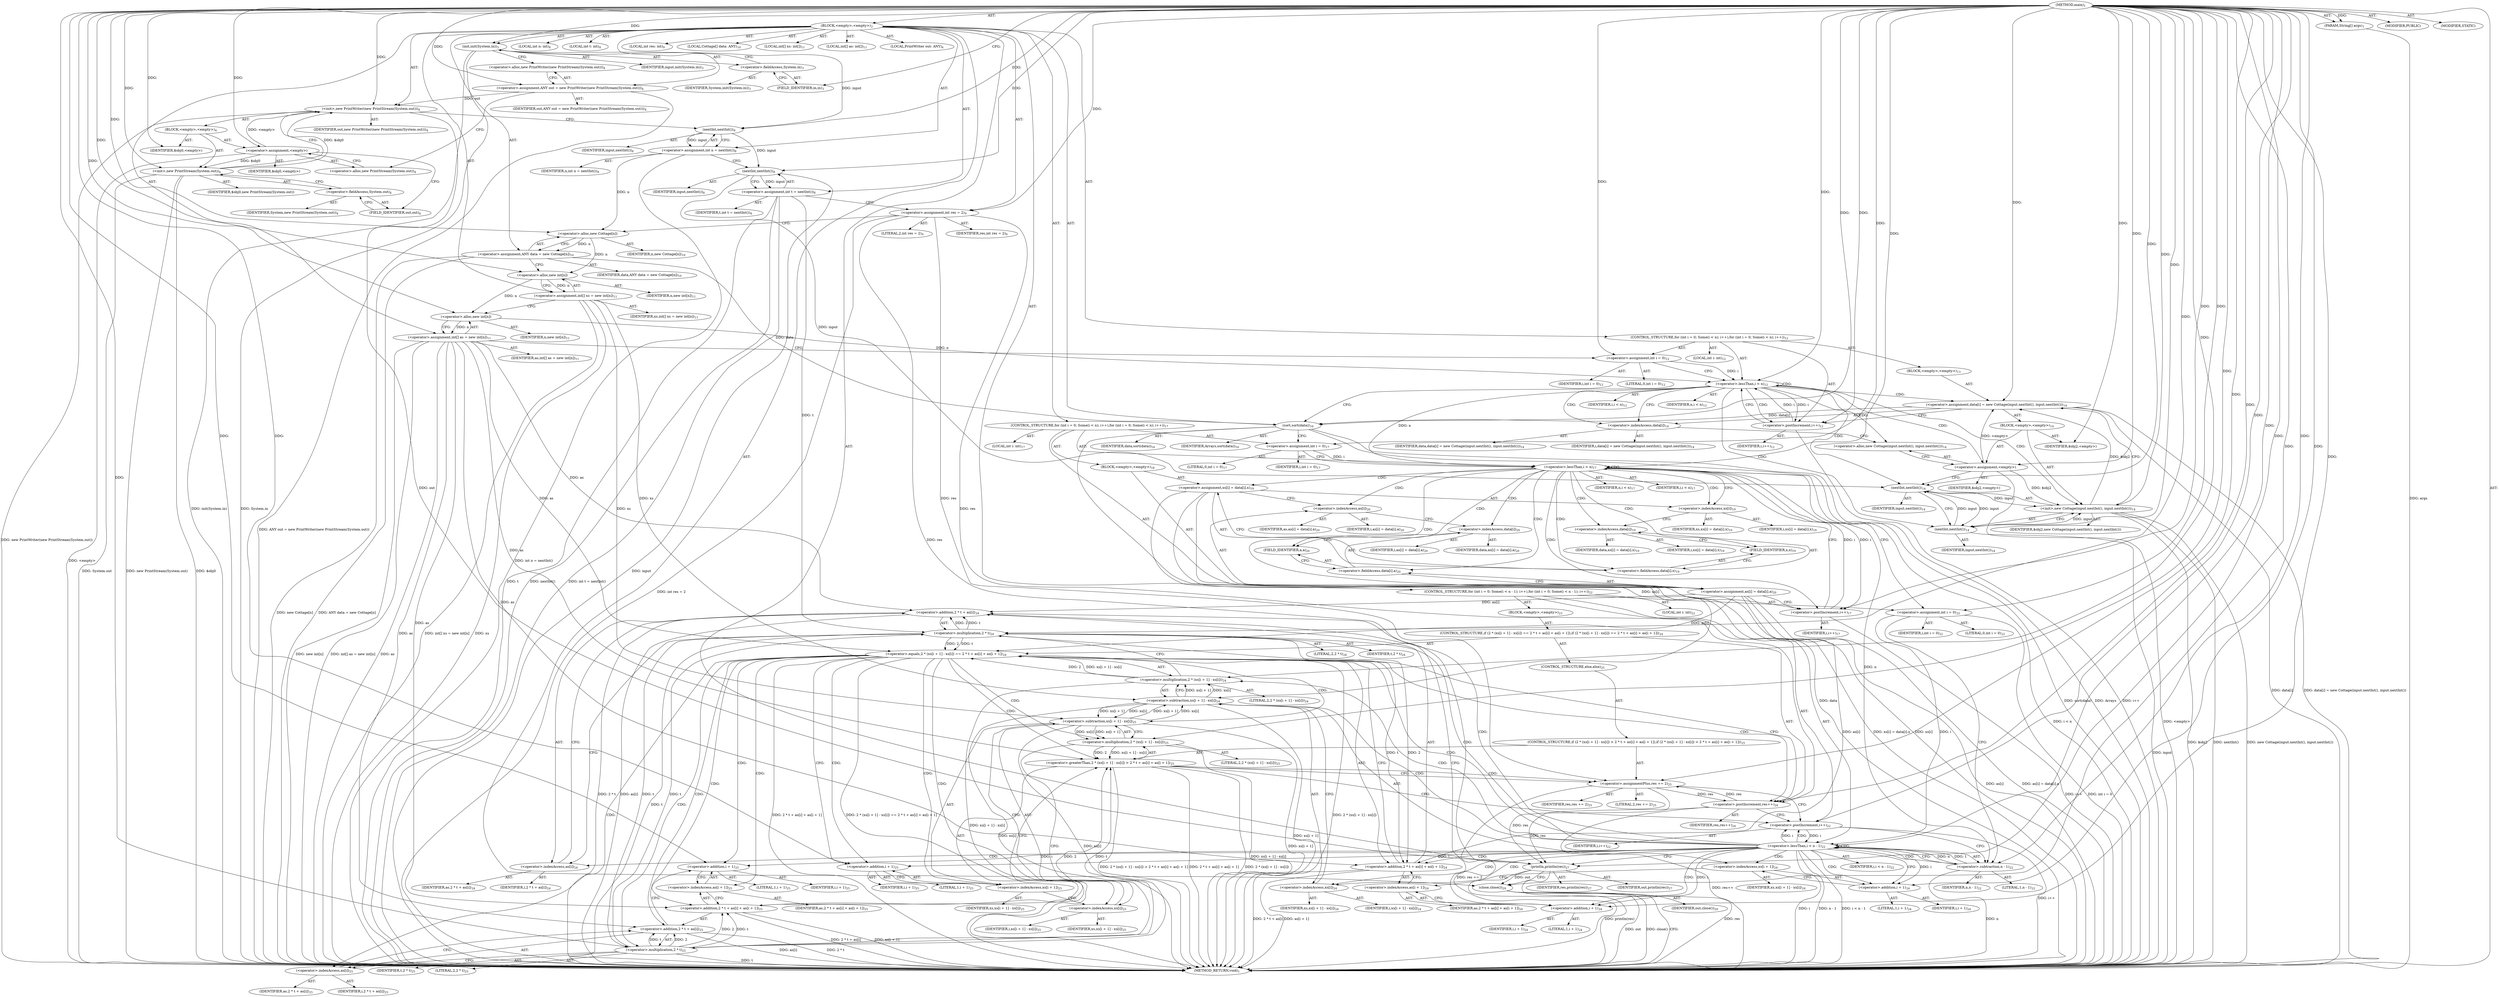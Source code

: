 digraph "main" {  
"19" [label = <(METHOD,main)<SUB>1</SUB>> ]
"20" [label = <(PARAM,String[] args)<SUB>1</SUB>> ]
"21" [label = <(BLOCK,&lt;empty&gt;,&lt;empty&gt;)<SUB>2</SUB>> ]
"22" [label = <(init,init(System.in))<SUB>3</SUB>> ]
"23" [label = <(IDENTIFIER,input,init(System.in))<SUB>3</SUB>> ]
"24" [label = <(&lt;operator&gt;.fieldAccess,System.in)<SUB>3</SUB>> ]
"25" [label = <(IDENTIFIER,System,init(System.in))<SUB>3</SUB>> ]
"26" [label = <(FIELD_IDENTIFIER,in,in)<SUB>3</SUB>> ]
"4" [label = <(LOCAL,PrintWriter out: ANY)<SUB>4</SUB>> ]
"27" [label = <(&lt;operator&gt;.assignment,ANY out = new PrintWriter(new PrintStream(System.out)))<SUB>4</SUB>> ]
"28" [label = <(IDENTIFIER,out,ANY out = new PrintWriter(new PrintStream(System.out)))<SUB>4</SUB>> ]
"29" [label = <(&lt;operator&gt;.alloc,new PrintWriter(new PrintStream(System.out)))<SUB>4</SUB>> ]
"30" [label = <(&lt;init&gt;,new PrintWriter(new PrintStream(System.out)))<SUB>4</SUB>> ]
"3" [label = <(IDENTIFIER,out,new PrintWriter(new PrintStream(System.out)))<SUB>4</SUB>> ]
"31" [label = <(BLOCK,&lt;empty&gt;,&lt;empty&gt;)<SUB>4</SUB>> ]
"32" [label = <(&lt;operator&gt;.assignment,&lt;empty&gt;)> ]
"33" [label = <(IDENTIFIER,$obj0,&lt;empty&gt;)> ]
"34" [label = <(&lt;operator&gt;.alloc,new PrintStream(System.out))<SUB>4</SUB>> ]
"35" [label = <(&lt;init&gt;,new PrintStream(System.out))<SUB>4</SUB>> ]
"36" [label = <(IDENTIFIER,$obj0,new PrintStream(System.out))> ]
"37" [label = <(&lt;operator&gt;.fieldAccess,System.out)<SUB>4</SUB>> ]
"38" [label = <(IDENTIFIER,System,new PrintStream(System.out))<SUB>4</SUB>> ]
"39" [label = <(FIELD_IDENTIFIER,out,out)<SUB>4</SUB>> ]
"40" [label = <(IDENTIFIER,$obj0,&lt;empty&gt;)> ]
"41" [label = <(LOCAL,int n: int)<SUB>8</SUB>> ]
"42" [label = <(LOCAL,int t: int)<SUB>8</SUB>> ]
"43" [label = <(&lt;operator&gt;.assignment,int n = nextInt())<SUB>8</SUB>> ]
"44" [label = <(IDENTIFIER,n,int n = nextInt())<SUB>8</SUB>> ]
"45" [label = <(nextInt,nextInt())<SUB>8</SUB>> ]
"46" [label = <(IDENTIFIER,input,nextInt())<SUB>8</SUB>> ]
"47" [label = <(&lt;operator&gt;.assignment,int t = nextInt())<SUB>8</SUB>> ]
"48" [label = <(IDENTIFIER,t,int t = nextInt())<SUB>8</SUB>> ]
"49" [label = <(nextInt,nextInt())<SUB>8</SUB>> ]
"50" [label = <(IDENTIFIER,input,nextInt())<SUB>8</SUB>> ]
"51" [label = <(LOCAL,int res: int)<SUB>9</SUB>> ]
"52" [label = <(&lt;operator&gt;.assignment,int res = 2)<SUB>9</SUB>> ]
"53" [label = <(IDENTIFIER,res,int res = 2)<SUB>9</SUB>> ]
"54" [label = <(LITERAL,2,int res = 2)<SUB>9</SUB>> ]
"55" [label = <(LOCAL,Cottage[] data: ANY)<SUB>10</SUB>> ]
"56" [label = <(&lt;operator&gt;.assignment,ANY data = new Cottage[n])<SUB>10</SUB>> ]
"57" [label = <(IDENTIFIER,data,ANY data = new Cottage[n])<SUB>10</SUB>> ]
"58" [label = <(&lt;operator&gt;.alloc,new Cottage[n])> ]
"59" [label = <(IDENTIFIER,n,new Cottage[n])<SUB>10</SUB>> ]
"60" [label = <(LOCAL,int[] xs: int[])<SUB>11</SUB>> ]
"61" [label = <(LOCAL,int[] as: int[])<SUB>11</SUB>> ]
"62" [label = <(&lt;operator&gt;.assignment,int[] xs = new int[n])<SUB>11</SUB>> ]
"63" [label = <(IDENTIFIER,xs,int[] xs = new int[n])<SUB>11</SUB>> ]
"64" [label = <(&lt;operator&gt;.alloc,new int[n])> ]
"65" [label = <(IDENTIFIER,n,new int[n])<SUB>11</SUB>> ]
"66" [label = <(&lt;operator&gt;.assignment,int[] as = new int[n])<SUB>11</SUB>> ]
"67" [label = <(IDENTIFIER,as,int[] as = new int[n])<SUB>11</SUB>> ]
"68" [label = <(&lt;operator&gt;.alloc,new int[n])> ]
"69" [label = <(IDENTIFIER,n,new int[n])<SUB>11</SUB>> ]
"70" [label = <(CONTROL_STRUCTURE,for (int i = 0; Some(i &lt; n); i++),for (int i = 0; Some(i &lt; n); i++))<SUB>12</SUB>> ]
"71" [label = <(LOCAL,int i: int)<SUB>12</SUB>> ]
"72" [label = <(&lt;operator&gt;.assignment,int i = 0)<SUB>12</SUB>> ]
"73" [label = <(IDENTIFIER,i,int i = 0)<SUB>12</SUB>> ]
"74" [label = <(LITERAL,0,int i = 0)<SUB>12</SUB>> ]
"75" [label = <(&lt;operator&gt;.lessThan,i &lt; n)<SUB>12</SUB>> ]
"76" [label = <(IDENTIFIER,i,i &lt; n)<SUB>12</SUB>> ]
"77" [label = <(IDENTIFIER,n,i &lt; n)<SUB>12</SUB>> ]
"78" [label = <(&lt;operator&gt;.postIncrement,i++)<SUB>12</SUB>> ]
"79" [label = <(IDENTIFIER,i,i++)<SUB>12</SUB>> ]
"80" [label = <(BLOCK,&lt;empty&gt;,&lt;empty&gt;)<SUB>13</SUB>> ]
"81" [label = <(&lt;operator&gt;.assignment,data[i] = new Cottage(input.nextInt(), input.nextInt()))<SUB>14</SUB>> ]
"82" [label = <(&lt;operator&gt;.indexAccess,data[i])<SUB>14</SUB>> ]
"83" [label = <(IDENTIFIER,data,data[i] = new Cottage(input.nextInt(), input.nextInt()))<SUB>14</SUB>> ]
"84" [label = <(IDENTIFIER,i,data[i] = new Cottage(input.nextInt(), input.nextInt()))<SUB>14</SUB>> ]
"85" [label = <(BLOCK,&lt;empty&gt;,&lt;empty&gt;)<SUB>14</SUB>> ]
"86" [label = <(&lt;operator&gt;.assignment,&lt;empty&gt;)> ]
"87" [label = <(IDENTIFIER,$obj2,&lt;empty&gt;)> ]
"88" [label = <(&lt;operator&gt;.alloc,new Cottage(input.nextInt(), input.nextInt()))<SUB>14</SUB>> ]
"89" [label = <(&lt;init&gt;,new Cottage(input.nextInt(), input.nextInt()))<SUB>14</SUB>> ]
"90" [label = <(IDENTIFIER,$obj2,new Cottage(input.nextInt(), input.nextInt()))> ]
"91" [label = <(nextInt,nextInt())<SUB>14</SUB>> ]
"92" [label = <(IDENTIFIER,input,nextInt())<SUB>14</SUB>> ]
"93" [label = <(nextInt,nextInt())<SUB>14</SUB>> ]
"94" [label = <(IDENTIFIER,input,nextInt())<SUB>14</SUB>> ]
"95" [label = <(IDENTIFIER,$obj2,&lt;empty&gt;)> ]
"96" [label = <(sort,sort(data))<SUB>16</SUB>> ]
"97" [label = <(IDENTIFIER,Arrays,sort(data))<SUB>16</SUB>> ]
"98" [label = <(IDENTIFIER,data,sort(data))<SUB>16</SUB>> ]
"99" [label = <(CONTROL_STRUCTURE,for (int i = 0; Some(i &lt; n); i++),for (int i = 0; Some(i &lt; n); i++))<SUB>17</SUB>> ]
"100" [label = <(LOCAL,int i: int)<SUB>17</SUB>> ]
"101" [label = <(&lt;operator&gt;.assignment,int i = 0)<SUB>17</SUB>> ]
"102" [label = <(IDENTIFIER,i,int i = 0)<SUB>17</SUB>> ]
"103" [label = <(LITERAL,0,int i = 0)<SUB>17</SUB>> ]
"104" [label = <(&lt;operator&gt;.lessThan,i &lt; n)<SUB>17</SUB>> ]
"105" [label = <(IDENTIFIER,i,i &lt; n)<SUB>17</SUB>> ]
"106" [label = <(IDENTIFIER,n,i &lt; n)<SUB>17</SUB>> ]
"107" [label = <(&lt;operator&gt;.postIncrement,i++)<SUB>17</SUB>> ]
"108" [label = <(IDENTIFIER,i,i++)<SUB>17</SUB>> ]
"109" [label = <(BLOCK,&lt;empty&gt;,&lt;empty&gt;)<SUB>18</SUB>> ]
"110" [label = <(&lt;operator&gt;.assignment,xs[i] = data[i].x)<SUB>19</SUB>> ]
"111" [label = <(&lt;operator&gt;.indexAccess,xs[i])<SUB>19</SUB>> ]
"112" [label = <(IDENTIFIER,xs,xs[i] = data[i].x)<SUB>19</SUB>> ]
"113" [label = <(IDENTIFIER,i,xs[i] = data[i].x)<SUB>19</SUB>> ]
"114" [label = <(&lt;operator&gt;.fieldAccess,data[i].x)<SUB>19</SUB>> ]
"115" [label = <(&lt;operator&gt;.indexAccess,data[i])<SUB>19</SUB>> ]
"116" [label = <(IDENTIFIER,data,xs[i] = data[i].x)<SUB>19</SUB>> ]
"117" [label = <(IDENTIFIER,i,xs[i] = data[i].x)<SUB>19</SUB>> ]
"118" [label = <(FIELD_IDENTIFIER,x,x)<SUB>19</SUB>> ]
"119" [label = <(&lt;operator&gt;.assignment,as[i] = data[i].a)<SUB>20</SUB>> ]
"120" [label = <(&lt;operator&gt;.indexAccess,as[i])<SUB>20</SUB>> ]
"121" [label = <(IDENTIFIER,as,as[i] = data[i].a)<SUB>20</SUB>> ]
"122" [label = <(IDENTIFIER,i,as[i] = data[i].a)<SUB>20</SUB>> ]
"123" [label = <(&lt;operator&gt;.fieldAccess,data[i].a)<SUB>20</SUB>> ]
"124" [label = <(&lt;operator&gt;.indexAccess,data[i])<SUB>20</SUB>> ]
"125" [label = <(IDENTIFIER,data,as[i] = data[i].a)<SUB>20</SUB>> ]
"126" [label = <(IDENTIFIER,i,as[i] = data[i].a)<SUB>20</SUB>> ]
"127" [label = <(FIELD_IDENTIFIER,a,a)<SUB>20</SUB>> ]
"128" [label = <(CONTROL_STRUCTURE,for (int i = 0; Some(i &lt; n - 1); i++),for (int i = 0; Some(i &lt; n - 1); i++))<SUB>22</SUB>> ]
"129" [label = <(LOCAL,int i: int)<SUB>22</SUB>> ]
"130" [label = <(&lt;operator&gt;.assignment,int i = 0)<SUB>22</SUB>> ]
"131" [label = <(IDENTIFIER,i,int i = 0)<SUB>22</SUB>> ]
"132" [label = <(LITERAL,0,int i = 0)<SUB>22</SUB>> ]
"133" [label = <(&lt;operator&gt;.lessThan,i &lt; n - 1)<SUB>22</SUB>> ]
"134" [label = <(IDENTIFIER,i,i &lt; n - 1)<SUB>22</SUB>> ]
"135" [label = <(&lt;operator&gt;.subtraction,n - 1)<SUB>22</SUB>> ]
"136" [label = <(IDENTIFIER,n,n - 1)<SUB>22</SUB>> ]
"137" [label = <(LITERAL,1,n - 1)<SUB>22</SUB>> ]
"138" [label = <(&lt;operator&gt;.postIncrement,i++)<SUB>22</SUB>> ]
"139" [label = <(IDENTIFIER,i,i++)<SUB>22</SUB>> ]
"140" [label = <(BLOCK,&lt;empty&gt;,&lt;empty&gt;)<SUB>23</SUB>> ]
"141" [label = <(CONTROL_STRUCTURE,if (2 * (xs[i + 1] - xs[i]) == 2 * t + as[i] + as[i + 1]),if (2 * (xs[i + 1] - xs[i]) == 2 * t + as[i] + as[i + 1]))<SUB>24</SUB>> ]
"142" [label = <(&lt;operator&gt;.equals,2 * (xs[i + 1] - xs[i]) == 2 * t + as[i] + as[i + 1])<SUB>24</SUB>> ]
"143" [label = <(&lt;operator&gt;.multiplication,2 * (xs[i + 1] - xs[i]))<SUB>24</SUB>> ]
"144" [label = <(LITERAL,2,2 * (xs[i + 1] - xs[i]))<SUB>24</SUB>> ]
"145" [label = <(&lt;operator&gt;.subtraction,xs[i + 1] - xs[i])<SUB>24</SUB>> ]
"146" [label = <(&lt;operator&gt;.indexAccess,xs[i + 1])<SUB>24</SUB>> ]
"147" [label = <(IDENTIFIER,xs,xs[i + 1] - xs[i])<SUB>24</SUB>> ]
"148" [label = <(&lt;operator&gt;.addition,i + 1)<SUB>24</SUB>> ]
"149" [label = <(IDENTIFIER,i,i + 1)<SUB>24</SUB>> ]
"150" [label = <(LITERAL,1,i + 1)<SUB>24</SUB>> ]
"151" [label = <(&lt;operator&gt;.indexAccess,xs[i])<SUB>24</SUB>> ]
"152" [label = <(IDENTIFIER,xs,xs[i + 1] - xs[i])<SUB>24</SUB>> ]
"153" [label = <(IDENTIFIER,i,xs[i + 1] - xs[i])<SUB>24</SUB>> ]
"154" [label = <(&lt;operator&gt;.addition,2 * t + as[i] + as[i + 1])<SUB>24</SUB>> ]
"155" [label = <(&lt;operator&gt;.addition,2 * t + as[i])<SUB>24</SUB>> ]
"156" [label = <(&lt;operator&gt;.multiplication,2 * t)<SUB>24</SUB>> ]
"157" [label = <(LITERAL,2,2 * t)<SUB>24</SUB>> ]
"158" [label = <(IDENTIFIER,t,2 * t)<SUB>24</SUB>> ]
"159" [label = <(&lt;operator&gt;.indexAccess,as[i])<SUB>24</SUB>> ]
"160" [label = <(IDENTIFIER,as,2 * t + as[i])<SUB>24</SUB>> ]
"161" [label = <(IDENTIFIER,i,2 * t + as[i])<SUB>24</SUB>> ]
"162" [label = <(&lt;operator&gt;.indexAccess,as[i + 1])<SUB>24</SUB>> ]
"163" [label = <(IDENTIFIER,as,2 * t + as[i] + as[i + 1])<SUB>24</SUB>> ]
"164" [label = <(&lt;operator&gt;.addition,i + 1)<SUB>24</SUB>> ]
"165" [label = <(IDENTIFIER,i,i + 1)<SUB>24</SUB>> ]
"166" [label = <(LITERAL,1,i + 1)<SUB>24</SUB>> ]
"167" [label = <(&lt;operator&gt;.postIncrement,res++)<SUB>24</SUB>> ]
"168" [label = <(IDENTIFIER,res,res++)<SUB>24</SUB>> ]
"169" [label = <(CONTROL_STRUCTURE,else,else)<SUB>25</SUB>> ]
"170" [label = <(CONTROL_STRUCTURE,if (2 * (xs[i + 1] - xs[i]) &gt; 2 * t + as[i] + as[i + 1]),if (2 * (xs[i + 1] - xs[i]) &gt; 2 * t + as[i] + as[i + 1]))<SUB>25</SUB>> ]
"171" [label = <(&lt;operator&gt;.greaterThan,2 * (xs[i + 1] - xs[i]) &gt; 2 * t + as[i] + as[i + 1])<SUB>25</SUB>> ]
"172" [label = <(&lt;operator&gt;.multiplication,2 * (xs[i + 1] - xs[i]))<SUB>25</SUB>> ]
"173" [label = <(LITERAL,2,2 * (xs[i + 1] - xs[i]))<SUB>25</SUB>> ]
"174" [label = <(&lt;operator&gt;.subtraction,xs[i + 1] - xs[i])<SUB>25</SUB>> ]
"175" [label = <(&lt;operator&gt;.indexAccess,xs[i + 1])<SUB>25</SUB>> ]
"176" [label = <(IDENTIFIER,xs,xs[i + 1] - xs[i])<SUB>25</SUB>> ]
"177" [label = <(&lt;operator&gt;.addition,i + 1)<SUB>25</SUB>> ]
"178" [label = <(IDENTIFIER,i,i + 1)<SUB>25</SUB>> ]
"179" [label = <(LITERAL,1,i + 1)<SUB>25</SUB>> ]
"180" [label = <(&lt;operator&gt;.indexAccess,xs[i])<SUB>25</SUB>> ]
"181" [label = <(IDENTIFIER,xs,xs[i + 1] - xs[i])<SUB>25</SUB>> ]
"182" [label = <(IDENTIFIER,i,xs[i + 1] - xs[i])<SUB>25</SUB>> ]
"183" [label = <(&lt;operator&gt;.addition,2 * t + as[i] + as[i + 1])<SUB>25</SUB>> ]
"184" [label = <(&lt;operator&gt;.addition,2 * t + as[i])<SUB>25</SUB>> ]
"185" [label = <(&lt;operator&gt;.multiplication,2 * t)<SUB>25</SUB>> ]
"186" [label = <(LITERAL,2,2 * t)<SUB>25</SUB>> ]
"187" [label = <(IDENTIFIER,t,2 * t)<SUB>25</SUB>> ]
"188" [label = <(&lt;operator&gt;.indexAccess,as[i])<SUB>25</SUB>> ]
"189" [label = <(IDENTIFIER,as,2 * t + as[i])<SUB>25</SUB>> ]
"190" [label = <(IDENTIFIER,i,2 * t + as[i])<SUB>25</SUB>> ]
"191" [label = <(&lt;operator&gt;.indexAccess,as[i + 1])<SUB>25</SUB>> ]
"192" [label = <(IDENTIFIER,as,2 * t + as[i] + as[i + 1])<SUB>25</SUB>> ]
"193" [label = <(&lt;operator&gt;.addition,i + 1)<SUB>25</SUB>> ]
"194" [label = <(IDENTIFIER,i,i + 1)<SUB>25</SUB>> ]
"195" [label = <(LITERAL,1,i + 1)<SUB>25</SUB>> ]
"196" [label = <(&lt;operator&gt;.assignmentPlus,res += 2)<SUB>25</SUB>> ]
"197" [label = <(IDENTIFIER,res,res += 2)<SUB>25</SUB>> ]
"198" [label = <(LITERAL,2,res += 2)<SUB>25</SUB>> ]
"199" [label = <(println,println(res))<SUB>27</SUB>> ]
"200" [label = <(IDENTIFIER,out,println(res))<SUB>27</SUB>> ]
"201" [label = <(IDENTIFIER,res,println(res))<SUB>27</SUB>> ]
"202" [label = <(close,close())<SUB>29</SUB>> ]
"203" [label = <(IDENTIFIER,out,close())<SUB>29</SUB>> ]
"204" [label = <(MODIFIER,PUBLIC)> ]
"205" [label = <(MODIFIER,STATIC)> ]
"206" [label = <(METHOD_RETURN,void)<SUB>1</SUB>> ]
  "19" -> "20"  [ label = "AST: "] 
  "19" -> "21"  [ label = "AST: "] 
  "19" -> "204"  [ label = "AST: "] 
  "19" -> "205"  [ label = "AST: "] 
  "19" -> "206"  [ label = "AST: "] 
  "21" -> "22"  [ label = "AST: "] 
  "21" -> "4"  [ label = "AST: "] 
  "21" -> "27"  [ label = "AST: "] 
  "21" -> "30"  [ label = "AST: "] 
  "21" -> "41"  [ label = "AST: "] 
  "21" -> "42"  [ label = "AST: "] 
  "21" -> "43"  [ label = "AST: "] 
  "21" -> "47"  [ label = "AST: "] 
  "21" -> "51"  [ label = "AST: "] 
  "21" -> "52"  [ label = "AST: "] 
  "21" -> "55"  [ label = "AST: "] 
  "21" -> "56"  [ label = "AST: "] 
  "21" -> "60"  [ label = "AST: "] 
  "21" -> "61"  [ label = "AST: "] 
  "21" -> "62"  [ label = "AST: "] 
  "21" -> "66"  [ label = "AST: "] 
  "21" -> "70"  [ label = "AST: "] 
  "21" -> "96"  [ label = "AST: "] 
  "21" -> "99"  [ label = "AST: "] 
  "21" -> "128"  [ label = "AST: "] 
  "21" -> "199"  [ label = "AST: "] 
  "21" -> "202"  [ label = "AST: "] 
  "22" -> "23"  [ label = "AST: "] 
  "22" -> "24"  [ label = "AST: "] 
  "24" -> "25"  [ label = "AST: "] 
  "24" -> "26"  [ label = "AST: "] 
  "27" -> "28"  [ label = "AST: "] 
  "27" -> "29"  [ label = "AST: "] 
  "30" -> "3"  [ label = "AST: "] 
  "30" -> "31"  [ label = "AST: "] 
  "31" -> "32"  [ label = "AST: "] 
  "31" -> "35"  [ label = "AST: "] 
  "31" -> "40"  [ label = "AST: "] 
  "32" -> "33"  [ label = "AST: "] 
  "32" -> "34"  [ label = "AST: "] 
  "35" -> "36"  [ label = "AST: "] 
  "35" -> "37"  [ label = "AST: "] 
  "37" -> "38"  [ label = "AST: "] 
  "37" -> "39"  [ label = "AST: "] 
  "43" -> "44"  [ label = "AST: "] 
  "43" -> "45"  [ label = "AST: "] 
  "45" -> "46"  [ label = "AST: "] 
  "47" -> "48"  [ label = "AST: "] 
  "47" -> "49"  [ label = "AST: "] 
  "49" -> "50"  [ label = "AST: "] 
  "52" -> "53"  [ label = "AST: "] 
  "52" -> "54"  [ label = "AST: "] 
  "56" -> "57"  [ label = "AST: "] 
  "56" -> "58"  [ label = "AST: "] 
  "58" -> "59"  [ label = "AST: "] 
  "62" -> "63"  [ label = "AST: "] 
  "62" -> "64"  [ label = "AST: "] 
  "64" -> "65"  [ label = "AST: "] 
  "66" -> "67"  [ label = "AST: "] 
  "66" -> "68"  [ label = "AST: "] 
  "68" -> "69"  [ label = "AST: "] 
  "70" -> "71"  [ label = "AST: "] 
  "70" -> "72"  [ label = "AST: "] 
  "70" -> "75"  [ label = "AST: "] 
  "70" -> "78"  [ label = "AST: "] 
  "70" -> "80"  [ label = "AST: "] 
  "72" -> "73"  [ label = "AST: "] 
  "72" -> "74"  [ label = "AST: "] 
  "75" -> "76"  [ label = "AST: "] 
  "75" -> "77"  [ label = "AST: "] 
  "78" -> "79"  [ label = "AST: "] 
  "80" -> "81"  [ label = "AST: "] 
  "81" -> "82"  [ label = "AST: "] 
  "81" -> "85"  [ label = "AST: "] 
  "82" -> "83"  [ label = "AST: "] 
  "82" -> "84"  [ label = "AST: "] 
  "85" -> "86"  [ label = "AST: "] 
  "85" -> "89"  [ label = "AST: "] 
  "85" -> "95"  [ label = "AST: "] 
  "86" -> "87"  [ label = "AST: "] 
  "86" -> "88"  [ label = "AST: "] 
  "89" -> "90"  [ label = "AST: "] 
  "89" -> "91"  [ label = "AST: "] 
  "89" -> "93"  [ label = "AST: "] 
  "91" -> "92"  [ label = "AST: "] 
  "93" -> "94"  [ label = "AST: "] 
  "96" -> "97"  [ label = "AST: "] 
  "96" -> "98"  [ label = "AST: "] 
  "99" -> "100"  [ label = "AST: "] 
  "99" -> "101"  [ label = "AST: "] 
  "99" -> "104"  [ label = "AST: "] 
  "99" -> "107"  [ label = "AST: "] 
  "99" -> "109"  [ label = "AST: "] 
  "101" -> "102"  [ label = "AST: "] 
  "101" -> "103"  [ label = "AST: "] 
  "104" -> "105"  [ label = "AST: "] 
  "104" -> "106"  [ label = "AST: "] 
  "107" -> "108"  [ label = "AST: "] 
  "109" -> "110"  [ label = "AST: "] 
  "109" -> "119"  [ label = "AST: "] 
  "110" -> "111"  [ label = "AST: "] 
  "110" -> "114"  [ label = "AST: "] 
  "111" -> "112"  [ label = "AST: "] 
  "111" -> "113"  [ label = "AST: "] 
  "114" -> "115"  [ label = "AST: "] 
  "114" -> "118"  [ label = "AST: "] 
  "115" -> "116"  [ label = "AST: "] 
  "115" -> "117"  [ label = "AST: "] 
  "119" -> "120"  [ label = "AST: "] 
  "119" -> "123"  [ label = "AST: "] 
  "120" -> "121"  [ label = "AST: "] 
  "120" -> "122"  [ label = "AST: "] 
  "123" -> "124"  [ label = "AST: "] 
  "123" -> "127"  [ label = "AST: "] 
  "124" -> "125"  [ label = "AST: "] 
  "124" -> "126"  [ label = "AST: "] 
  "128" -> "129"  [ label = "AST: "] 
  "128" -> "130"  [ label = "AST: "] 
  "128" -> "133"  [ label = "AST: "] 
  "128" -> "138"  [ label = "AST: "] 
  "128" -> "140"  [ label = "AST: "] 
  "130" -> "131"  [ label = "AST: "] 
  "130" -> "132"  [ label = "AST: "] 
  "133" -> "134"  [ label = "AST: "] 
  "133" -> "135"  [ label = "AST: "] 
  "135" -> "136"  [ label = "AST: "] 
  "135" -> "137"  [ label = "AST: "] 
  "138" -> "139"  [ label = "AST: "] 
  "140" -> "141"  [ label = "AST: "] 
  "141" -> "142"  [ label = "AST: "] 
  "141" -> "167"  [ label = "AST: "] 
  "141" -> "169"  [ label = "AST: "] 
  "142" -> "143"  [ label = "AST: "] 
  "142" -> "154"  [ label = "AST: "] 
  "143" -> "144"  [ label = "AST: "] 
  "143" -> "145"  [ label = "AST: "] 
  "145" -> "146"  [ label = "AST: "] 
  "145" -> "151"  [ label = "AST: "] 
  "146" -> "147"  [ label = "AST: "] 
  "146" -> "148"  [ label = "AST: "] 
  "148" -> "149"  [ label = "AST: "] 
  "148" -> "150"  [ label = "AST: "] 
  "151" -> "152"  [ label = "AST: "] 
  "151" -> "153"  [ label = "AST: "] 
  "154" -> "155"  [ label = "AST: "] 
  "154" -> "162"  [ label = "AST: "] 
  "155" -> "156"  [ label = "AST: "] 
  "155" -> "159"  [ label = "AST: "] 
  "156" -> "157"  [ label = "AST: "] 
  "156" -> "158"  [ label = "AST: "] 
  "159" -> "160"  [ label = "AST: "] 
  "159" -> "161"  [ label = "AST: "] 
  "162" -> "163"  [ label = "AST: "] 
  "162" -> "164"  [ label = "AST: "] 
  "164" -> "165"  [ label = "AST: "] 
  "164" -> "166"  [ label = "AST: "] 
  "167" -> "168"  [ label = "AST: "] 
  "169" -> "170"  [ label = "AST: "] 
  "170" -> "171"  [ label = "AST: "] 
  "170" -> "196"  [ label = "AST: "] 
  "171" -> "172"  [ label = "AST: "] 
  "171" -> "183"  [ label = "AST: "] 
  "172" -> "173"  [ label = "AST: "] 
  "172" -> "174"  [ label = "AST: "] 
  "174" -> "175"  [ label = "AST: "] 
  "174" -> "180"  [ label = "AST: "] 
  "175" -> "176"  [ label = "AST: "] 
  "175" -> "177"  [ label = "AST: "] 
  "177" -> "178"  [ label = "AST: "] 
  "177" -> "179"  [ label = "AST: "] 
  "180" -> "181"  [ label = "AST: "] 
  "180" -> "182"  [ label = "AST: "] 
  "183" -> "184"  [ label = "AST: "] 
  "183" -> "191"  [ label = "AST: "] 
  "184" -> "185"  [ label = "AST: "] 
  "184" -> "188"  [ label = "AST: "] 
  "185" -> "186"  [ label = "AST: "] 
  "185" -> "187"  [ label = "AST: "] 
  "188" -> "189"  [ label = "AST: "] 
  "188" -> "190"  [ label = "AST: "] 
  "191" -> "192"  [ label = "AST: "] 
  "191" -> "193"  [ label = "AST: "] 
  "193" -> "194"  [ label = "AST: "] 
  "193" -> "195"  [ label = "AST: "] 
  "196" -> "197"  [ label = "AST: "] 
  "196" -> "198"  [ label = "AST: "] 
  "199" -> "200"  [ label = "AST: "] 
  "199" -> "201"  [ label = "AST: "] 
  "202" -> "203"  [ label = "AST: "] 
  "22" -> "29"  [ label = "CFG: "] 
  "27" -> "34"  [ label = "CFG: "] 
  "30" -> "45"  [ label = "CFG: "] 
  "43" -> "49"  [ label = "CFG: "] 
  "47" -> "52"  [ label = "CFG: "] 
  "52" -> "58"  [ label = "CFG: "] 
  "56" -> "64"  [ label = "CFG: "] 
  "62" -> "68"  [ label = "CFG: "] 
  "66" -> "72"  [ label = "CFG: "] 
  "96" -> "101"  [ label = "CFG: "] 
  "199" -> "202"  [ label = "CFG: "] 
  "202" -> "206"  [ label = "CFG: "] 
  "24" -> "22"  [ label = "CFG: "] 
  "29" -> "27"  [ label = "CFG: "] 
  "45" -> "43"  [ label = "CFG: "] 
  "49" -> "47"  [ label = "CFG: "] 
  "58" -> "56"  [ label = "CFG: "] 
  "64" -> "62"  [ label = "CFG: "] 
  "68" -> "66"  [ label = "CFG: "] 
  "72" -> "75"  [ label = "CFG: "] 
  "75" -> "82"  [ label = "CFG: "] 
  "75" -> "96"  [ label = "CFG: "] 
  "78" -> "75"  [ label = "CFG: "] 
  "101" -> "104"  [ label = "CFG: "] 
  "104" -> "111"  [ label = "CFG: "] 
  "104" -> "130"  [ label = "CFG: "] 
  "107" -> "104"  [ label = "CFG: "] 
  "130" -> "135"  [ label = "CFG: "] 
  "133" -> "148"  [ label = "CFG: "] 
  "133" -> "199"  [ label = "CFG: "] 
  "138" -> "135"  [ label = "CFG: "] 
  "26" -> "24"  [ label = "CFG: "] 
  "32" -> "39"  [ label = "CFG: "] 
  "35" -> "30"  [ label = "CFG: "] 
  "81" -> "78"  [ label = "CFG: "] 
  "110" -> "120"  [ label = "CFG: "] 
  "119" -> "107"  [ label = "CFG: "] 
  "135" -> "133"  [ label = "CFG: "] 
  "34" -> "32"  [ label = "CFG: "] 
  "37" -> "35"  [ label = "CFG: "] 
  "82" -> "88"  [ label = "CFG: "] 
  "111" -> "115"  [ label = "CFG: "] 
  "114" -> "110"  [ label = "CFG: "] 
  "120" -> "124"  [ label = "CFG: "] 
  "123" -> "119"  [ label = "CFG: "] 
  "142" -> "167"  [ label = "CFG: "] 
  "142" -> "177"  [ label = "CFG: "] 
  "167" -> "138"  [ label = "CFG: "] 
  "39" -> "37"  [ label = "CFG: "] 
  "86" -> "91"  [ label = "CFG: "] 
  "89" -> "81"  [ label = "CFG: "] 
  "115" -> "118"  [ label = "CFG: "] 
  "118" -> "114"  [ label = "CFG: "] 
  "124" -> "127"  [ label = "CFG: "] 
  "127" -> "123"  [ label = "CFG: "] 
  "143" -> "156"  [ label = "CFG: "] 
  "154" -> "142"  [ label = "CFG: "] 
  "88" -> "86"  [ label = "CFG: "] 
  "91" -> "93"  [ label = "CFG: "] 
  "93" -> "89"  [ label = "CFG: "] 
  "145" -> "143"  [ label = "CFG: "] 
  "155" -> "164"  [ label = "CFG: "] 
  "162" -> "154"  [ label = "CFG: "] 
  "171" -> "196"  [ label = "CFG: "] 
  "171" -> "138"  [ label = "CFG: "] 
  "196" -> "138"  [ label = "CFG: "] 
  "146" -> "151"  [ label = "CFG: "] 
  "151" -> "145"  [ label = "CFG: "] 
  "156" -> "159"  [ label = "CFG: "] 
  "159" -> "155"  [ label = "CFG: "] 
  "164" -> "162"  [ label = "CFG: "] 
  "172" -> "185"  [ label = "CFG: "] 
  "183" -> "171"  [ label = "CFG: "] 
  "148" -> "146"  [ label = "CFG: "] 
  "174" -> "172"  [ label = "CFG: "] 
  "184" -> "193"  [ label = "CFG: "] 
  "191" -> "183"  [ label = "CFG: "] 
  "175" -> "180"  [ label = "CFG: "] 
  "180" -> "174"  [ label = "CFG: "] 
  "185" -> "188"  [ label = "CFG: "] 
  "188" -> "184"  [ label = "CFG: "] 
  "193" -> "191"  [ label = "CFG: "] 
  "177" -> "175"  [ label = "CFG: "] 
  "19" -> "26"  [ label = "CFG: "] 
  "20" -> "206"  [ label = "DDG: args"] 
  "22" -> "206"  [ label = "DDG: System.in"] 
  "22" -> "206"  [ label = "DDG: init(System.in)"] 
  "27" -> "206"  [ label = "DDG: ANY out = new PrintWriter(new PrintStream(System.out))"] 
  "32" -> "206"  [ label = "DDG: &lt;empty&gt;"] 
  "35" -> "206"  [ label = "DDG: $obj0"] 
  "35" -> "206"  [ label = "DDG: System.out"] 
  "35" -> "206"  [ label = "DDG: new PrintStream(System.out)"] 
  "30" -> "206"  [ label = "DDG: new PrintWriter(new PrintStream(System.out))"] 
  "43" -> "206"  [ label = "DDG: int n = nextInt()"] 
  "47" -> "206"  [ label = "DDG: t"] 
  "49" -> "206"  [ label = "DDG: input"] 
  "47" -> "206"  [ label = "DDG: nextInt()"] 
  "47" -> "206"  [ label = "DDG: int t = nextInt()"] 
  "52" -> "206"  [ label = "DDG: int res = 2"] 
  "56" -> "206"  [ label = "DDG: new Cottage[n]"] 
  "56" -> "206"  [ label = "DDG: ANY data = new Cottage[n]"] 
  "62" -> "206"  [ label = "DDG: xs"] 
  "62" -> "206"  [ label = "DDG: int[] xs = new int[n]"] 
  "66" -> "206"  [ label = "DDG: as"] 
  "66" -> "206"  [ label = "DDG: new int[n]"] 
  "66" -> "206"  [ label = "DDG: int[] as = new int[n]"] 
  "96" -> "206"  [ label = "DDG: data"] 
  "96" -> "206"  [ label = "DDG: sort(data)"] 
  "104" -> "206"  [ label = "DDG: i &lt; n"] 
  "130" -> "206"  [ label = "DDG: int i = 0"] 
  "133" -> "206"  [ label = "DDG: i"] 
  "135" -> "206"  [ label = "DDG: n"] 
  "133" -> "206"  [ label = "DDG: n - 1"] 
  "133" -> "206"  [ label = "DDG: i &lt; n - 1"] 
  "199" -> "206"  [ label = "DDG: res"] 
  "199" -> "206"  [ label = "DDG: println(res)"] 
  "202" -> "206"  [ label = "DDG: out"] 
  "202" -> "206"  [ label = "DDG: close()"] 
  "145" -> "206"  [ label = "DDG: xs[i + 1]"] 
  "145" -> "206"  [ label = "DDG: xs[i]"] 
  "143" -> "206"  [ label = "DDG: xs[i + 1] - xs[i]"] 
  "142" -> "206"  [ label = "DDG: 2 * (xs[i + 1] - xs[i])"] 
  "156" -> "206"  [ label = "DDG: t"] 
  "155" -> "206"  [ label = "DDG: 2 * t"] 
  "155" -> "206"  [ label = "DDG: as[i]"] 
  "154" -> "206"  [ label = "DDG: 2 * t + as[i]"] 
  "154" -> "206"  [ label = "DDG: as[i + 1]"] 
  "142" -> "206"  [ label = "DDG: 2 * t + as[i] + as[i + 1]"] 
  "142" -> "206"  [ label = "DDG: 2 * (xs[i + 1] - xs[i]) == 2 * t + as[i] + as[i + 1]"] 
  "174" -> "206"  [ label = "DDG: xs[i + 1]"] 
  "174" -> "206"  [ label = "DDG: xs[i]"] 
  "172" -> "206"  [ label = "DDG: xs[i + 1] - xs[i]"] 
  "171" -> "206"  [ label = "DDG: 2 * (xs[i + 1] - xs[i])"] 
  "185" -> "206"  [ label = "DDG: t"] 
  "184" -> "206"  [ label = "DDG: 2 * t"] 
  "184" -> "206"  [ label = "DDG: as[i]"] 
  "183" -> "206"  [ label = "DDG: 2 * t + as[i]"] 
  "183" -> "206"  [ label = "DDG: as[i + 1]"] 
  "171" -> "206"  [ label = "DDG: 2 * t + as[i] + as[i + 1]"] 
  "171" -> "206"  [ label = "DDG: 2 * (xs[i + 1] - xs[i]) &gt; 2 * t + as[i] + as[i + 1]"] 
  "196" -> "206"  [ label = "DDG: res += 2"] 
  "167" -> "206"  [ label = "DDG: res++"] 
  "138" -> "206"  [ label = "DDG: i++"] 
  "110" -> "206"  [ label = "DDG: xs[i]"] 
  "110" -> "206"  [ label = "DDG: xs[i] = data[i].x"] 
  "119" -> "206"  [ label = "DDG: as[i]"] 
  "119" -> "206"  [ label = "DDG: as[i] = data[i].a"] 
  "107" -> "206"  [ label = "DDG: i++"] 
  "81" -> "206"  [ label = "DDG: data[i]"] 
  "86" -> "206"  [ label = "DDG: &lt;empty&gt;"] 
  "89" -> "206"  [ label = "DDG: $obj2"] 
  "89" -> "206"  [ label = "DDG: nextInt()"] 
  "93" -> "206"  [ label = "DDG: input"] 
  "89" -> "206"  [ label = "DDG: new Cottage(input.nextInt(), input.nextInt())"] 
  "81" -> "206"  [ label = "DDG: data[i] = new Cottage(input.nextInt(), input.nextInt())"] 
  "78" -> "206"  [ label = "DDG: i++"] 
  "96" -> "206"  [ label = "DDG: Arrays"] 
  "19" -> "20"  [ label = "DDG: "] 
  "19" -> "27"  [ label = "DDG: "] 
  "45" -> "43"  [ label = "DDG: input"] 
  "49" -> "47"  [ label = "DDG: input"] 
  "19" -> "52"  [ label = "DDG: "] 
  "58" -> "56"  [ label = "DDG: n"] 
  "64" -> "62"  [ label = "DDG: n"] 
  "68" -> "66"  [ label = "DDG: n"] 
  "19" -> "22"  [ label = "DDG: "] 
  "27" -> "30"  [ label = "DDG: out"] 
  "19" -> "30"  [ label = "DDG: "] 
  "32" -> "30"  [ label = "DDG: &lt;empty&gt;"] 
  "35" -> "30"  [ label = "DDG: $obj0"] 
  "19" -> "72"  [ label = "DDG: "] 
  "19" -> "96"  [ label = "DDG: "] 
  "56" -> "96"  [ label = "DDG: data"] 
  "81" -> "96"  [ label = "DDG: data[i]"] 
  "19" -> "101"  [ label = "DDG: "] 
  "19" -> "130"  [ label = "DDG: "] 
  "30" -> "199"  [ label = "DDG: out"] 
  "19" -> "199"  [ label = "DDG: "] 
  "52" -> "199"  [ label = "DDG: res"] 
  "196" -> "199"  [ label = "DDG: res"] 
  "167" -> "199"  [ label = "DDG: res"] 
  "199" -> "202"  [ label = "DDG: out"] 
  "19" -> "202"  [ label = "DDG: "] 
  "19" -> "32"  [ label = "DDG: "] 
  "19" -> "40"  [ label = "DDG: "] 
  "22" -> "45"  [ label = "DDG: input"] 
  "19" -> "45"  [ label = "DDG: "] 
  "45" -> "49"  [ label = "DDG: input"] 
  "19" -> "49"  [ label = "DDG: "] 
  "43" -> "58"  [ label = "DDG: n"] 
  "19" -> "58"  [ label = "DDG: "] 
  "58" -> "64"  [ label = "DDG: n"] 
  "19" -> "64"  [ label = "DDG: "] 
  "64" -> "68"  [ label = "DDG: n"] 
  "19" -> "68"  [ label = "DDG: "] 
  "72" -> "75"  [ label = "DDG: i"] 
  "78" -> "75"  [ label = "DDG: i"] 
  "19" -> "75"  [ label = "DDG: "] 
  "68" -> "75"  [ label = "DDG: n"] 
  "75" -> "78"  [ label = "DDG: i"] 
  "19" -> "78"  [ label = "DDG: "] 
  "86" -> "81"  [ label = "DDG: &lt;empty&gt;"] 
  "89" -> "81"  [ label = "DDG: $obj2"] 
  "19" -> "81"  [ label = "DDG: "] 
  "101" -> "104"  [ label = "DDG: i"] 
  "107" -> "104"  [ label = "DDG: i"] 
  "19" -> "104"  [ label = "DDG: "] 
  "75" -> "104"  [ label = "DDG: n"] 
  "104" -> "107"  [ label = "DDG: i"] 
  "19" -> "107"  [ label = "DDG: "] 
  "130" -> "133"  [ label = "DDG: i"] 
  "138" -> "133"  [ label = "DDG: i"] 
  "19" -> "133"  [ label = "DDG: "] 
  "135" -> "133"  [ label = "DDG: n"] 
  "135" -> "133"  [ label = "DDG: 1"] 
  "19" -> "138"  [ label = "DDG: "] 
  "133" -> "138"  [ label = "DDG: i"] 
  "32" -> "35"  [ label = "DDG: $obj0"] 
  "19" -> "35"  [ label = "DDG: "] 
  "104" -> "135"  [ label = "DDG: n"] 
  "19" -> "135"  [ label = "DDG: "] 
  "19" -> "86"  [ label = "DDG: "] 
  "19" -> "95"  [ label = "DDG: "] 
  "143" -> "142"  [ label = "DDG: 2"] 
  "143" -> "142"  [ label = "DDG: xs[i + 1] - xs[i]"] 
  "156" -> "142"  [ label = "DDG: 2"] 
  "156" -> "142"  [ label = "DDG: t"] 
  "66" -> "142"  [ label = "DDG: as"] 
  "119" -> "142"  [ label = "DDG: as[i]"] 
  "52" -> "167"  [ label = "DDG: res"] 
  "196" -> "167"  [ label = "DDG: res"] 
  "19" -> "167"  [ label = "DDG: "] 
  "86" -> "89"  [ label = "DDG: $obj2"] 
  "19" -> "89"  [ label = "DDG: "] 
  "91" -> "89"  [ label = "DDG: input"] 
  "93" -> "89"  [ label = "DDG: input"] 
  "19" -> "143"  [ label = "DDG: "] 
  "145" -> "143"  [ label = "DDG: xs[i + 1]"] 
  "145" -> "143"  [ label = "DDG: xs[i]"] 
  "156" -> "154"  [ label = "DDG: 2"] 
  "156" -> "154"  [ label = "DDG: t"] 
  "66" -> "154"  [ label = "DDG: as"] 
  "119" -> "154"  [ label = "DDG: as[i]"] 
  "19" -> "196"  [ label = "DDG: "] 
  "49" -> "91"  [ label = "DDG: input"] 
  "93" -> "91"  [ label = "DDG: input"] 
  "19" -> "91"  [ label = "DDG: "] 
  "91" -> "93"  [ label = "DDG: input"] 
  "19" -> "93"  [ label = "DDG: "] 
  "62" -> "145"  [ label = "DDG: xs"] 
  "174" -> "145"  [ label = "DDG: xs[i + 1]"] 
  "174" -> "145"  [ label = "DDG: xs[i]"] 
  "110" -> "145"  [ label = "DDG: xs[i]"] 
  "156" -> "155"  [ label = "DDG: 2"] 
  "156" -> "155"  [ label = "DDG: t"] 
  "66" -> "155"  [ label = "DDG: as"] 
  "119" -> "155"  [ label = "DDG: as[i]"] 
  "172" -> "171"  [ label = "DDG: 2"] 
  "172" -> "171"  [ label = "DDG: xs[i + 1] - xs[i]"] 
  "185" -> "171"  [ label = "DDG: 2"] 
  "185" -> "171"  [ label = "DDG: t"] 
  "66" -> "171"  [ label = "DDG: as"] 
  "52" -> "196"  [ label = "DDG: res"] 
  "167" -> "196"  [ label = "DDG: res"] 
  "19" -> "156"  [ label = "DDG: "] 
  "47" -> "156"  [ label = "DDG: t"] 
  "185" -> "156"  [ label = "DDG: t"] 
  "19" -> "164"  [ label = "DDG: "] 
  "133" -> "164"  [ label = "DDG: i"] 
  "19" -> "172"  [ label = "DDG: "] 
  "174" -> "172"  [ label = "DDG: xs[i + 1]"] 
  "174" -> "172"  [ label = "DDG: xs[i]"] 
  "185" -> "183"  [ label = "DDG: 2"] 
  "185" -> "183"  [ label = "DDG: t"] 
  "66" -> "183"  [ label = "DDG: as"] 
  "133" -> "148"  [ label = "DDG: i"] 
  "19" -> "148"  [ label = "DDG: "] 
  "62" -> "174"  [ label = "DDG: xs"] 
  "145" -> "174"  [ label = "DDG: xs[i + 1]"] 
  "145" -> "174"  [ label = "DDG: xs[i]"] 
  "185" -> "184"  [ label = "DDG: 2"] 
  "185" -> "184"  [ label = "DDG: t"] 
  "66" -> "184"  [ label = "DDG: as"] 
  "19" -> "185"  [ label = "DDG: "] 
  "156" -> "185"  [ label = "DDG: t"] 
  "19" -> "193"  [ label = "DDG: "] 
  "133" -> "193"  [ label = "DDG: i"] 
  "19" -> "177"  [ label = "DDG: "] 
  "133" -> "177"  [ label = "DDG: i"] 
  "75" -> "75"  [ label = "CDG: "] 
  "75" -> "81"  [ label = "CDG: "] 
  "75" -> "91"  [ label = "CDG: "] 
  "75" -> "93"  [ label = "CDG: "] 
  "75" -> "88"  [ label = "CDG: "] 
  "75" -> "86"  [ label = "CDG: "] 
  "75" -> "89"  [ label = "CDG: "] 
  "75" -> "82"  [ label = "CDG: "] 
  "75" -> "78"  [ label = "CDG: "] 
  "104" -> "107"  [ label = "CDG: "] 
  "104" -> "115"  [ label = "CDG: "] 
  "104" -> "120"  [ label = "CDG: "] 
  "104" -> "114"  [ label = "CDG: "] 
  "104" -> "104"  [ label = "CDG: "] 
  "104" -> "119"  [ label = "CDG: "] 
  "104" -> "118"  [ label = "CDG: "] 
  "104" -> "127"  [ label = "CDG: "] 
  "104" -> "111"  [ label = "CDG: "] 
  "104" -> "123"  [ label = "CDG: "] 
  "104" -> "110"  [ label = "CDG: "] 
  "104" -> "124"  [ label = "CDG: "] 
  "133" -> "154"  [ label = "CDG: "] 
  "133" -> "145"  [ label = "CDG: "] 
  "133" -> "146"  [ label = "CDG: "] 
  "133" -> "151"  [ label = "CDG: "] 
  "133" -> "162"  [ label = "CDG: "] 
  "133" -> "138"  [ label = "CDG: "] 
  "133" -> "148"  [ label = "CDG: "] 
  "133" -> "164"  [ label = "CDG: "] 
  "133" -> "155"  [ label = "CDG: "] 
  "133" -> "142"  [ label = "CDG: "] 
  "133" -> "159"  [ label = "CDG: "] 
  "133" -> "143"  [ label = "CDG: "] 
  "133" -> "135"  [ label = "CDG: "] 
  "133" -> "156"  [ label = "CDG: "] 
  "133" -> "133"  [ label = "CDG: "] 
  "142" -> "167"  [ label = "CDG: "] 
  "142" -> "188"  [ label = "CDG: "] 
  "142" -> "185"  [ label = "CDG: "] 
  "142" -> "191"  [ label = "CDG: "] 
  "142" -> "184"  [ label = "CDG: "] 
  "142" -> "174"  [ label = "CDG: "] 
  "142" -> "180"  [ label = "CDG: "] 
  "142" -> "171"  [ label = "CDG: "] 
  "142" -> "183"  [ label = "CDG: "] 
  "142" -> "193"  [ label = "CDG: "] 
  "142" -> "177"  [ label = "CDG: "] 
  "142" -> "175"  [ label = "CDG: "] 
  "142" -> "172"  [ label = "CDG: "] 
  "171" -> "196"  [ label = "CDG: "] 
}
